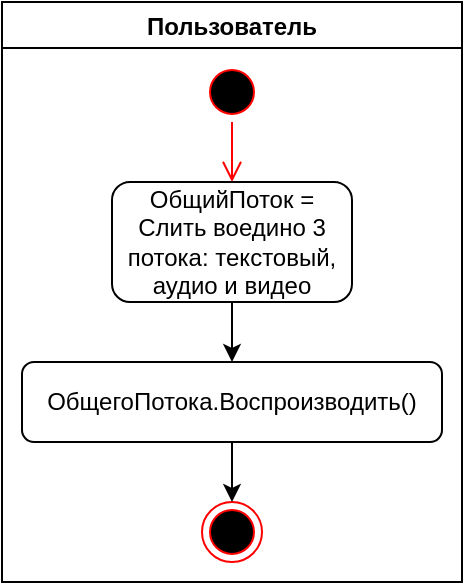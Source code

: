 <mxfile version="15.5.4" type="device"><diagram id="auvaHYt9D2mUyiJxwVjn" name="Page-1"><mxGraphModel dx="1422" dy="780" grid="1" gridSize="10" guides="1" tooltips="1" connect="1" arrows="1" fold="1" page="1" pageScale="1" pageWidth="827" pageHeight="1169" math="0" shadow="0"><root><mxCell id="0"/><mxCell id="1" parent="0"/><mxCell id="oX1Lzh8gc9R75dS9HgBd-47" value="Пользователь" style="swimlane;" vertex="1" parent="1"><mxGeometry x="10" y="10" width="230" height="290" as="geometry"/></mxCell><mxCell id="oX1Lzh8gc9R75dS9HgBd-169" value="" style="ellipse;html=1;shape=startState;fillColor=#000000;strokeColor=#ff0000;" vertex="1" parent="oX1Lzh8gc9R75dS9HgBd-47"><mxGeometry x="100" y="30" width="30" height="30" as="geometry"/></mxCell><mxCell id="oX1Lzh8gc9R75dS9HgBd-170" value="" style="edgeStyle=orthogonalEdgeStyle;html=1;verticalAlign=bottom;endArrow=open;endSize=8;strokeColor=#ff0000;rounded=0;" edge="1" parent="oX1Lzh8gc9R75dS9HgBd-47" source="oX1Lzh8gc9R75dS9HgBd-169" target="oX1Lzh8gc9R75dS9HgBd-171"><mxGeometry relative="1" as="geometry"><mxPoint x="115" y="90" as="targetPoint"/></mxGeometry></mxCell><mxCell id="oX1Lzh8gc9R75dS9HgBd-171" value="ОбщийПоток = Слить воедино 3 потока: текстовый, аудио и видео" style="rounded=1;whiteSpace=wrap;html=1;" vertex="1" parent="oX1Lzh8gc9R75dS9HgBd-47"><mxGeometry x="55" y="90" width="120" height="60" as="geometry"/></mxCell><mxCell id="oX1Lzh8gc9R75dS9HgBd-172" value="ОбщегоПотока.Воспроизводить()" style="rounded=1;whiteSpace=wrap;html=1;" vertex="1" parent="oX1Lzh8gc9R75dS9HgBd-47"><mxGeometry x="10" y="180" width="210" height="40" as="geometry"/></mxCell><mxCell id="oX1Lzh8gc9R75dS9HgBd-173" value="" style="endArrow=classic;html=1;rounded=0;" edge="1" parent="oX1Lzh8gc9R75dS9HgBd-47" source="oX1Lzh8gc9R75dS9HgBd-171" target="oX1Lzh8gc9R75dS9HgBd-172"><mxGeometry width="50" height="50" relative="1" as="geometry"><mxPoint x="400" y="290" as="sourcePoint"/><mxPoint x="450" y="240" as="targetPoint"/></mxGeometry></mxCell><mxCell id="oX1Lzh8gc9R75dS9HgBd-174" value="" style="ellipse;html=1;shape=endState;fillColor=#000000;strokeColor=#ff0000;" vertex="1" parent="oX1Lzh8gc9R75dS9HgBd-47"><mxGeometry x="100" y="250" width="30" height="30" as="geometry"/></mxCell><mxCell id="oX1Lzh8gc9R75dS9HgBd-175" value="" style="endArrow=classic;html=1;rounded=0;" edge="1" parent="oX1Lzh8gc9R75dS9HgBd-47" source="oX1Lzh8gc9R75dS9HgBd-172" target="oX1Lzh8gc9R75dS9HgBd-174"><mxGeometry width="50" height="50" relative="1" as="geometry"><mxPoint x="125" y="160" as="sourcePoint"/><mxPoint x="125" y="190" as="targetPoint"/></mxGeometry></mxCell></root></mxGraphModel></diagram></mxfile>